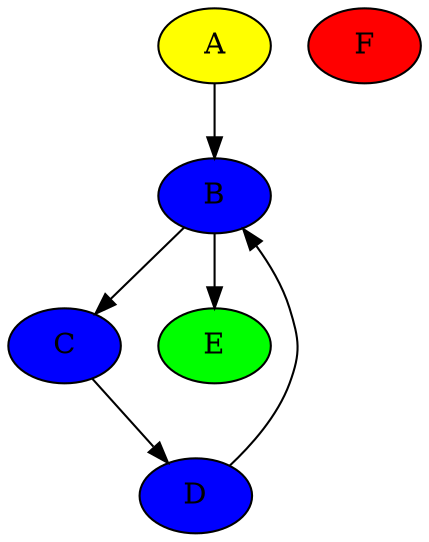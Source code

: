 digraph to_dot {
  "A" [fillcolor=yellow] [style="filled"];
  "B" [fillcolor=blue] [style="filled"];
  "C" [fillcolor=blue] [style="filled"];
  "D" [fillcolor=blue] [style="filled"];
  "E" [fillcolor=green] [style="filled"];
  "F" [fillcolor=red] [style="filled"];
  "A" -> "B";
  "B" -> "C";
  "C" -> "D";
  "D" -> "B";
  "B" -> "E";
}
